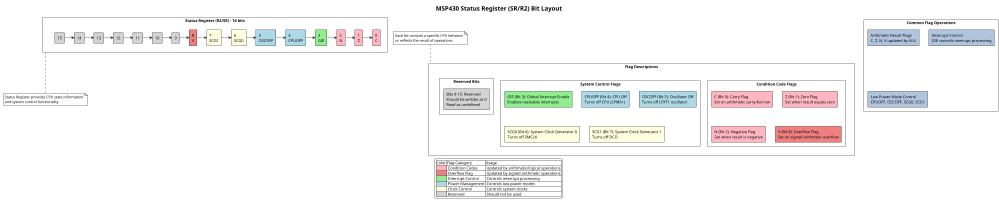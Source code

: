 @startuml status_register_bits
!theme plain
title MSP430 Status Register (SR/R2) Bit Layout

scale 1000 width

' Status Register bit layout
rectangle "Status Register (R2/SR) - 16 bits" as SR {
    
    ' Bit layout from 15 down to 0
    rectangle "15" as B15 #lightgray
    rectangle "14" as B14 #lightgray
    rectangle "13" as B13 #lightgray
    rectangle "12" as B12 #lightgray
    rectangle "11" as B11 #lightgray
    rectangle "10" as B10 #lightgray
    rectangle "9" as B9 #lightgray
    rectangle "8\nV" as B8 #lightcoral
    rectangle "7\nSCG1" as B7 #lightyellow
    rectangle "6\nSCG0" as B6 #lightyellow
    rectangle "5\nOSCOFF" as B5 #lightblue
    rectangle "4\nCPUOFF" as B4 #lightblue
    rectangle "3\nGIE" as B3 #lightgreen
    rectangle "2\nN" as B2 #lightpink
    rectangle "1\nZ" as B1 #lightpink
    rectangle "0\nC" as B0 #lightpink
    
    B15 -right-> B14
    B14 -right-> B13
    B13 -right-> B12
    B12 -right-> B11
    B11 -right-> B10
    B10 -right-> B9
    B9 -right-> B8
    B8 -right-> B7
    B7 -right-> B6
    B6 -right-> B5
    B5 -right-> B4
    B4 -right-> B3
    B3 -right-> B2
    B2 -right-> B1
    B1 -right-> B0
}

' Flag descriptions
rectangle "Flag Descriptions" as FLAGS {
    
    rectangle "Condition Code Flags" as CC {
        rectangle "C (Bit 0): Carry Flag\nSet on arithmetic carry/borrow" as CFLAG #lightpink
        rectangle "Z (Bit 1): Zero Flag\nSet when result equals zero" as ZFLAG #lightpink
        rectangle "N (Bit 2): Negative Flag\nSet when result is negative" as NFLAG #lightpink
        rectangle "V (Bit 8): Overflow Flag\nSet on signed arithmetic overflow" as VFLAG #lightcoral
    }
    
    rectangle "System Control Flags" as SYS {
        rectangle "GIE (Bit 3): Global Interrupt Enable\nEnables maskable interrupts" as GIEFLAG #lightgreen
        rectangle "CPUOFF (Bit 4): CPU Off\nTurns off CPU (LPM0+)" as CPUOFFFLAG #lightblue
        rectangle "OSCOFF (Bit 5): Oscillator Off\nTurns off LFXT1 oscillator" as OSCOFFFLAG #lightblue
        rectangle "SCG0 (Bit 6): System Clock Generator 0\nTurns off SMCLK" as SCG0FLAG #lightyellow
        rectangle "SCG1 (Bit 7): System Clock Generator 1\nTurns off DCO" as SCG1FLAG #lightyellow
    }
    
    rectangle "Reserved Bits" as RES {
        rectangle "Bits 9-15: Reserved\nShould be written as 0\nRead as undefined" as RESERVED #lightgray
    }
}

' Flag operations
rectangle "Common Flag Operations" as OPS {
    rectangle "Arithmetic Result Flags\nC, Z, N, V updated by ALU" as ARITH #lightsteelblue
    rectangle "Interrupt Control\nGIE controls interrupt processing" as INT #lightsteelblue
    rectangle "Low Power Mode Control\nCPUOFF, OSCOFF, SCG0, SCG1" as LPM #lightsteelblue
}

' Color legend  
legend bottom
    |Color |Flag Category |Usage |
    |<#lightpink>| Condition Codes | Updated by arithmetic/logical operations |
    |<#lightcoral>| Overflow Flag | Updated by signed arithmetic operations |
    |<#lightgreen>| Interrupt Control | Controls interrupt processing |
    |<#lightblue>| Power Management | Controls low power modes |
    |<#lightyellow>| Clock Control | Controls system clocks |
    |<#lightgray>| Reserved | Should not be used |
endlegend

note bottom of SR : Status Register provides CPU state information\nand system control functionality

note top of FLAGS : Each bit controls a specific CPU behavior\nor reflects the result of operations

@enduml